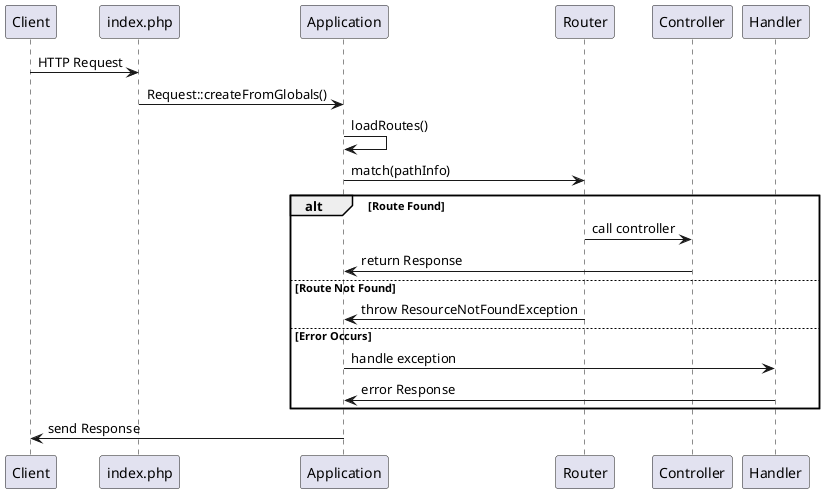 @startuml
participant Client
participant "index.php" as Index
participant Application
participant Router
participant Controller
participant Handler

Client -> Index: HTTP Request
Index -> Application: Request::createFromGlobals()
Application -> Application: loadRoutes()
Application -> Router: match(pathInfo)

alt Route Found
    Router -> Controller: call controller
    Controller -> Application: return Response
else Route Not Found
    Router -> Application: throw ResourceNotFoundException
else Error Occurs
    Application -> Handler: handle exception
    Handler -> Application: error Response
end

Application -> Client: send Response
@enduml
